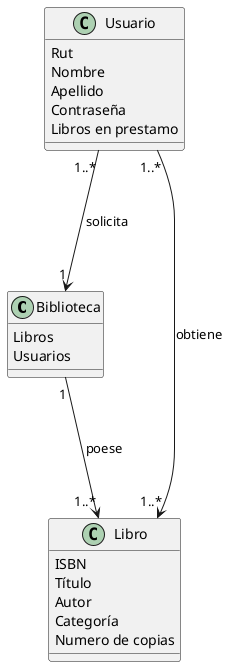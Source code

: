 @startuml
'https://plantuml.com/sequence-diagram

class Biblioteca{
Libros
Usuarios
}

class Usuario{
Rut
Nombre
Apellido
Contraseña
Libros en prestamo
}

class Libro{
ISBN
Título
Autor
Categoría
Numero de copias
}

Usuario "1..*"---> "1"Biblioteca: solicita
Usuario "1..*"---> "1..*"Libro: obtiene
Biblioteca"1" ---> "1..*"Libro: poese
@enduml